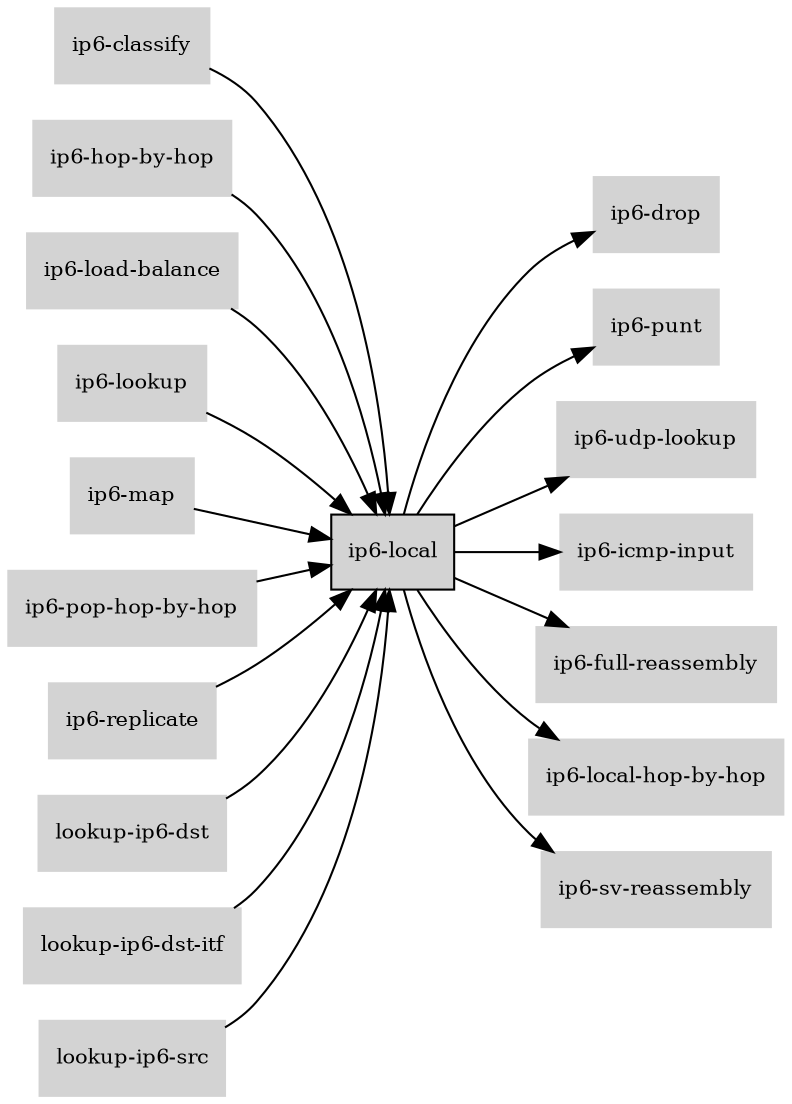 digraph "ip6_local_subgraph" {
  rankdir=LR;
  node [shape=box, style=filled, fontsize=10, color=lightgray, fontcolor=black, fillcolor=lightgray];
  "ip6-local" [color=black, fontcolor=black, fillcolor=lightgray];
  edge [fontsize=8];
  "ip6-classify" -> "ip6-local";
  "ip6-hop-by-hop" -> "ip6-local";
  "ip6-load-balance" -> "ip6-local";
  "ip6-local" -> "ip6-drop";
  "ip6-local" -> "ip6-punt";
  "ip6-local" -> "ip6-udp-lookup";
  "ip6-local" -> "ip6-icmp-input";
  "ip6-local" -> "ip6-full-reassembly";
  "ip6-local" -> "ip6-local-hop-by-hop";
  "ip6-local" -> "ip6-sv-reassembly";
  "ip6-lookup" -> "ip6-local";
  "ip6-map" -> "ip6-local";
  "ip6-pop-hop-by-hop" -> "ip6-local";
  "ip6-replicate" -> "ip6-local";
  "lookup-ip6-dst" -> "ip6-local";
  "lookup-ip6-dst-itf" -> "ip6-local";
  "lookup-ip6-src" -> "ip6-local";
}
